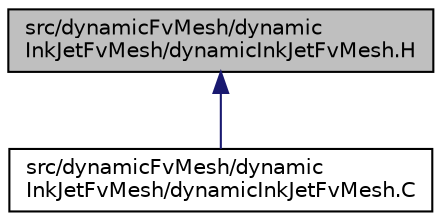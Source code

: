 digraph "src/dynamicFvMesh/dynamicInkJetFvMesh/dynamicInkJetFvMesh.H"
{
  bgcolor="transparent";
  edge [fontname="Helvetica",fontsize="10",labelfontname="Helvetica",labelfontsize="10"];
  node [fontname="Helvetica",fontsize="10",shape=record];
  Node1 [label="src/dynamicFvMesh/dynamic\lInkJetFvMesh/dynamicInkJetFvMesh.H",height=0.2,width=0.4,color="black", fillcolor="grey75", style="filled", fontcolor="black"];
  Node1 -> Node2 [dir="back",color="midnightblue",fontsize="10",style="solid",fontname="Helvetica"];
  Node2 [label="src/dynamicFvMesh/dynamic\lInkJetFvMesh/dynamicInkJetFvMesh.C",height=0.2,width=0.4,color="black",URL="$a04680.html"];
}
